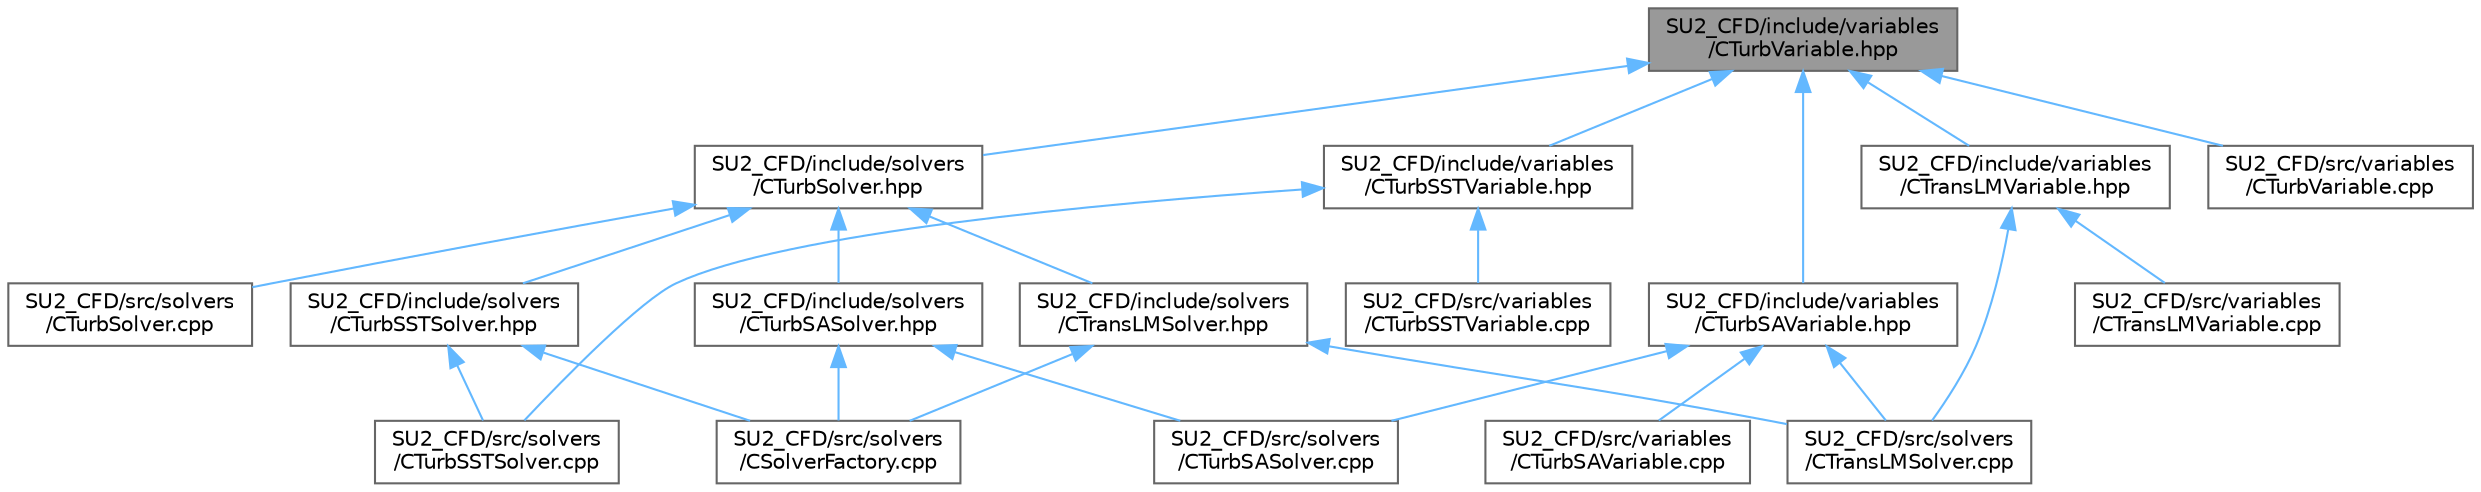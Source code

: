 digraph "SU2_CFD/include/variables/CTurbVariable.hpp"
{
 // LATEX_PDF_SIZE
  bgcolor="transparent";
  edge [fontname=Helvetica,fontsize=10,labelfontname=Helvetica,labelfontsize=10];
  node [fontname=Helvetica,fontsize=10,shape=box,height=0.2,width=0.4];
  Node1 [id="Node000001",label="SU2_CFD/include/variables\l/CTurbVariable.hpp",height=0.2,width=0.4,color="gray40", fillcolor="grey60", style="filled", fontcolor="black",tooltip="Base class for defining the variables of the turbulence model."];
  Node1 -> Node2 [id="edge1_Node000001_Node000002",dir="back",color="steelblue1",style="solid",tooltip=" "];
  Node2 [id="Node000002",label="SU2_CFD/include/solvers\l/CTurbSolver.hpp",height=0.2,width=0.4,color="grey40", fillcolor="white", style="filled",URL="$CTurbSolver_8hpp.html",tooltip="Headers of the CTurbSolver class."];
  Node2 -> Node3 [id="edge2_Node000002_Node000003",dir="back",color="steelblue1",style="solid",tooltip=" "];
  Node3 [id="Node000003",label="SU2_CFD/include/solvers\l/CTransLMSolver.hpp",height=0.2,width=0.4,color="grey40", fillcolor="white", style="filled",URL="$CTransLMSolver_8hpp.html",tooltip="Headers of the CTransLMSolver class."];
  Node3 -> Node4 [id="edge3_Node000003_Node000004",dir="back",color="steelblue1",style="solid",tooltip=" "];
  Node4 [id="Node000004",label="SU2_CFD/src/solvers\l/CSolverFactory.cpp",height=0.2,width=0.4,color="grey40", fillcolor="white", style="filled",URL="$CSolverFactory_8cpp.html",tooltip="Main subroutines for CSolverFactoryclass."];
  Node3 -> Node5 [id="edge4_Node000003_Node000005",dir="back",color="steelblue1",style="solid",tooltip=" "];
  Node5 [id="Node000005",label="SU2_CFD/src/solvers\l/CTransLMSolver.cpp",height=0.2,width=0.4,color="grey40", fillcolor="white", style="filled",URL="$CTransLMSolver_8cpp.html",tooltip="Main subroutines for Langtry-Menter Transition model solver."];
  Node2 -> Node6 [id="edge5_Node000002_Node000006",dir="back",color="steelblue1",style="solid",tooltip=" "];
  Node6 [id="Node000006",label="SU2_CFD/include/solvers\l/CTurbSASolver.hpp",height=0.2,width=0.4,color="grey40", fillcolor="white", style="filled",URL="$CTurbSASolver_8hpp.html",tooltip="Headers of the CTurbSASolver class."];
  Node6 -> Node4 [id="edge6_Node000006_Node000004",dir="back",color="steelblue1",style="solid",tooltip=" "];
  Node6 -> Node7 [id="edge7_Node000006_Node000007",dir="back",color="steelblue1",style="solid",tooltip=" "];
  Node7 [id="Node000007",label="SU2_CFD/src/solvers\l/CTurbSASolver.cpp",height=0.2,width=0.4,color="grey40", fillcolor="white", style="filled",URL="$CTurbSASolver_8cpp.html",tooltip="Main subroutines of CTurbSASolver class."];
  Node2 -> Node8 [id="edge8_Node000002_Node000008",dir="back",color="steelblue1",style="solid",tooltip=" "];
  Node8 [id="Node000008",label="SU2_CFD/include/solvers\l/CTurbSSTSolver.hpp",height=0.2,width=0.4,color="grey40", fillcolor="white", style="filled",URL="$CTurbSSTSolver_8hpp.html",tooltip="Headers of the CTurbSSTSolver class."];
  Node8 -> Node4 [id="edge9_Node000008_Node000004",dir="back",color="steelblue1",style="solid",tooltip=" "];
  Node8 -> Node9 [id="edge10_Node000008_Node000009",dir="back",color="steelblue1",style="solid",tooltip=" "];
  Node9 [id="Node000009",label="SU2_CFD/src/solvers\l/CTurbSSTSolver.cpp",height=0.2,width=0.4,color="grey40", fillcolor="white", style="filled",URL="$CTurbSSTSolver_8cpp.html",tooltip="Main subroutines of CTurbSSTSolver class."];
  Node2 -> Node10 [id="edge11_Node000002_Node000010",dir="back",color="steelblue1",style="solid",tooltip=" "];
  Node10 [id="Node000010",label="SU2_CFD/src/solvers\l/CTurbSolver.cpp",height=0.2,width=0.4,color="grey40", fillcolor="white", style="filled",URL="$CTurbSolver_8cpp.html",tooltip="Main subroutines of CTurbSolver class."];
  Node1 -> Node11 [id="edge12_Node000001_Node000011",dir="back",color="steelblue1",style="solid",tooltip=" "];
  Node11 [id="Node000011",label="SU2_CFD/include/variables\l/CTransLMVariable.hpp",height=0.2,width=0.4,color="grey40", fillcolor="white", style="filled",URL="$CTransLMVariable_8hpp.html",tooltip="Declaration of the variables of the transition model."];
  Node11 -> Node5 [id="edge13_Node000011_Node000005",dir="back",color="steelblue1",style="solid",tooltip=" "];
  Node11 -> Node12 [id="edge14_Node000011_Node000012",dir="back",color="steelblue1",style="solid",tooltip=" "];
  Node12 [id="Node000012",label="SU2_CFD/src/variables\l/CTransLMVariable.cpp",height=0.2,width=0.4,color="grey40", fillcolor="white", style="filled",URL="$CTransLMVariable_8cpp.html",tooltip="Definition of the solution fields."];
  Node1 -> Node13 [id="edge15_Node000001_Node000013",dir="back",color="steelblue1",style="solid",tooltip=" "];
  Node13 [id="Node000013",label="SU2_CFD/include/variables\l/CTurbSAVariable.hpp",height=0.2,width=0.4,color="grey40", fillcolor="white", style="filled",URL="$CTurbSAVariable_8hpp.html",tooltip="Declaration of the variables of the SA turbulence model."];
  Node13 -> Node5 [id="edge16_Node000013_Node000005",dir="back",color="steelblue1",style="solid",tooltip=" "];
  Node13 -> Node7 [id="edge17_Node000013_Node000007",dir="back",color="steelblue1",style="solid",tooltip=" "];
  Node13 -> Node14 [id="edge18_Node000013_Node000014",dir="back",color="steelblue1",style="solid",tooltip=" "];
  Node14 [id="Node000014",label="SU2_CFD/src/variables\l/CTurbSAVariable.cpp",height=0.2,width=0.4,color="grey40", fillcolor="white", style="filled",URL="$CTurbSAVariable_8cpp.html",tooltip="Definition of the solution fields."];
  Node1 -> Node15 [id="edge19_Node000001_Node000015",dir="back",color="steelblue1",style="solid",tooltip=" "];
  Node15 [id="Node000015",label="SU2_CFD/include/variables\l/CTurbSSTVariable.hpp",height=0.2,width=0.4,color="grey40", fillcolor="white", style="filled",URL="$CTurbSSTVariable_8hpp.html",tooltip="Declaration of the variables of the SST turbulence model."];
  Node15 -> Node9 [id="edge20_Node000015_Node000009",dir="back",color="steelblue1",style="solid",tooltip=" "];
  Node15 -> Node16 [id="edge21_Node000015_Node000016",dir="back",color="steelblue1",style="solid",tooltip=" "];
  Node16 [id="Node000016",label="SU2_CFD/src/variables\l/CTurbSSTVariable.cpp",height=0.2,width=0.4,color="grey40", fillcolor="white", style="filled",URL="$CTurbSSTVariable_8cpp.html",tooltip="Definition of the solution fields."];
  Node1 -> Node17 [id="edge22_Node000001_Node000017",dir="back",color="steelblue1",style="solid",tooltip=" "];
  Node17 [id="Node000017",label="SU2_CFD/src/variables\l/CTurbVariable.cpp",height=0.2,width=0.4,color="grey40", fillcolor="white", style="filled",URL="$CTurbVariable_8cpp.html",tooltip="Definition of the solution fields."];
}
